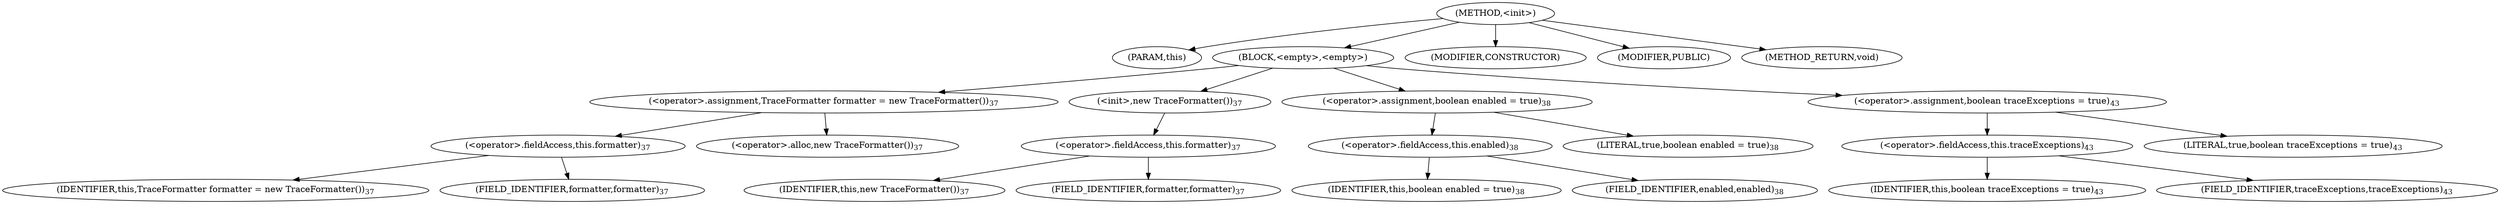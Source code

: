 digraph "&lt;init&gt;" {  
"297" [label = <(METHOD,&lt;init&gt;)> ]
"298" [label = <(PARAM,this)> ]
"299" [label = <(BLOCK,&lt;empty&gt;,&lt;empty&gt;)> ]
"300" [label = <(&lt;operator&gt;.assignment,TraceFormatter formatter = new TraceFormatter())<SUB>37</SUB>> ]
"301" [label = <(&lt;operator&gt;.fieldAccess,this.formatter)<SUB>37</SUB>> ]
"302" [label = <(IDENTIFIER,this,TraceFormatter formatter = new TraceFormatter())<SUB>37</SUB>> ]
"303" [label = <(FIELD_IDENTIFIER,formatter,formatter)<SUB>37</SUB>> ]
"304" [label = <(&lt;operator&gt;.alloc,new TraceFormatter())<SUB>37</SUB>> ]
"305" [label = <(&lt;init&gt;,new TraceFormatter())<SUB>37</SUB>> ]
"306" [label = <(&lt;operator&gt;.fieldAccess,this.formatter)<SUB>37</SUB>> ]
"307" [label = <(IDENTIFIER,this,new TraceFormatter())<SUB>37</SUB>> ]
"308" [label = <(FIELD_IDENTIFIER,formatter,formatter)<SUB>37</SUB>> ]
"309" [label = <(&lt;operator&gt;.assignment,boolean enabled = true)<SUB>38</SUB>> ]
"310" [label = <(&lt;operator&gt;.fieldAccess,this.enabled)<SUB>38</SUB>> ]
"311" [label = <(IDENTIFIER,this,boolean enabled = true)<SUB>38</SUB>> ]
"312" [label = <(FIELD_IDENTIFIER,enabled,enabled)<SUB>38</SUB>> ]
"313" [label = <(LITERAL,true,boolean enabled = true)<SUB>38</SUB>> ]
"314" [label = <(&lt;operator&gt;.assignment,boolean traceExceptions = true)<SUB>43</SUB>> ]
"315" [label = <(&lt;operator&gt;.fieldAccess,this.traceExceptions)<SUB>43</SUB>> ]
"316" [label = <(IDENTIFIER,this,boolean traceExceptions = true)<SUB>43</SUB>> ]
"317" [label = <(FIELD_IDENTIFIER,traceExceptions,traceExceptions)<SUB>43</SUB>> ]
"318" [label = <(LITERAL,true,boolean traceExceptions = true)<SUB>43</SUB>> ]
"319" [label = <(MODIFIER,CONSTRUCTOR)> ]
"320" [label = <(MODIFIER,PUBLIC)> ]
"321" [label = <(METHOD_RETURN,void)> ]
  "297" -> "298" 
  "297" -> "299" 
  "297" -> "319" 
  "297" -> "320" 
  "297" -> "321" 
  "299" -> "300" 
  "299" -> "305" 
  "299" -> "309" 
  "299" -> "314" 
  "300" -> "301" 
  "300" -> "304" 
  "301" -> "302" 
  "301" -> "303" 
  "305" -> "306" 
  "306" -> "307" 
  "306" -> "308" 
  "309" -> "310" 
  "309" -> "313" 
  "310" -> "311" 
  "310" -> "312" 
  "314" -> "315" 
  "314" -> "318" 
  "315" -> "316" 
  "315" -> "317" 
}

